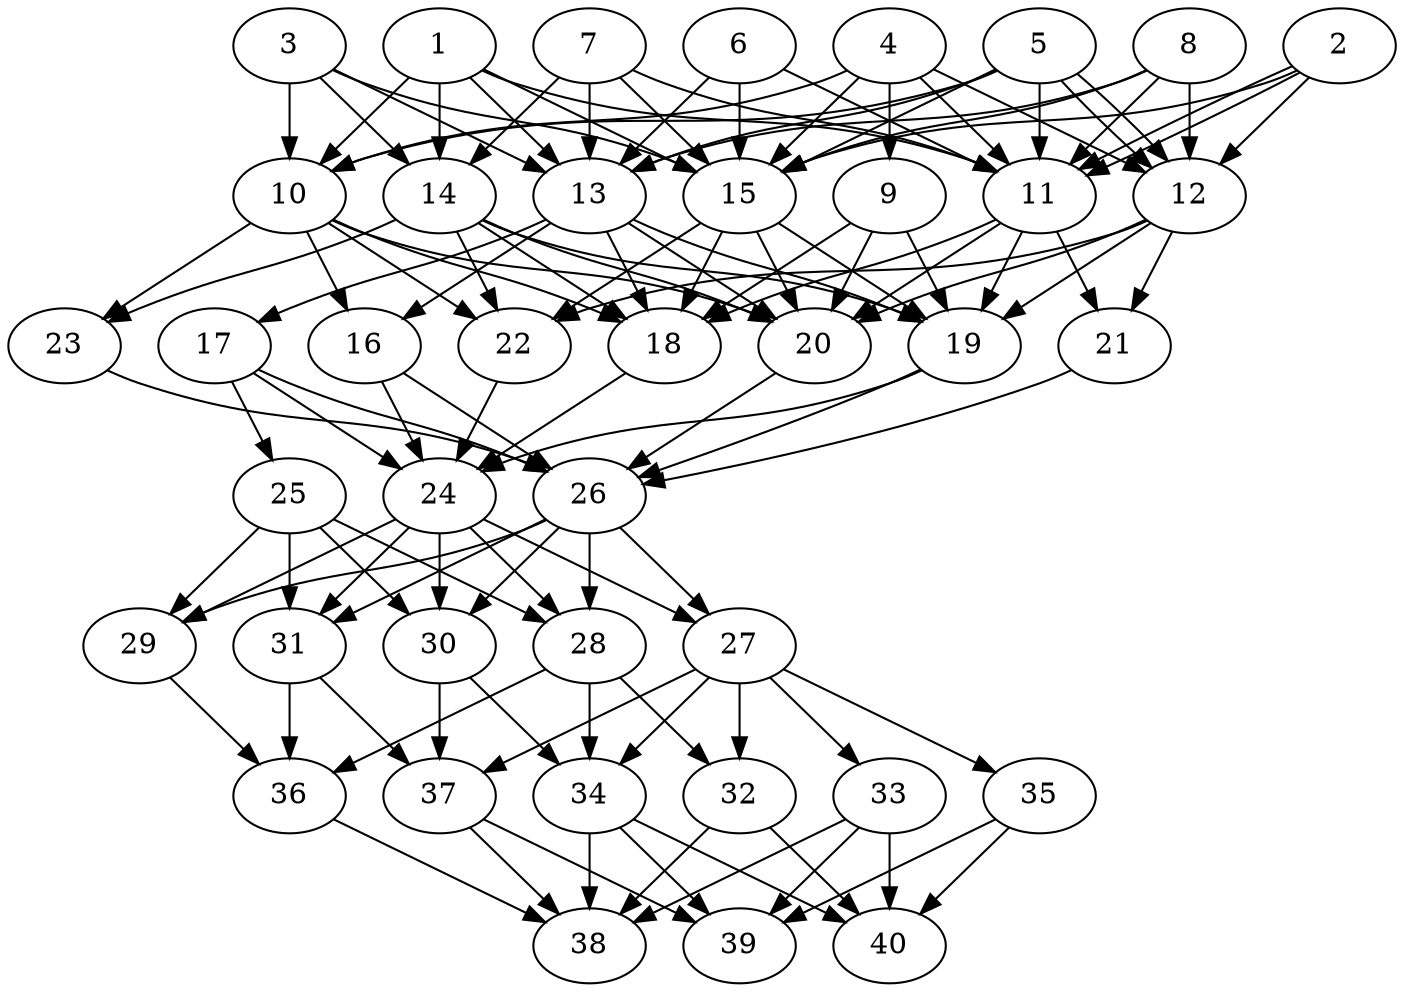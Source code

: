 // DAG automatically generated by daggen at Tue Aug  6 16:28:35 2019
// ./daggen --dot -n 40 --ccr 0.3 --fat 0.5 --regular 0.5 --density 0.9 --mindata 5242880 --maxdata 52428800 
digraph G {
  1 [size="159559680", alpha="0.11", expect_size="47867904"] 
  1 -> 10 [size ="47867904"]
  1 -> 11 [size ="47867904"]
  1 -> 13 [size ="47867904"]
  1 -> 14 [size ="47867904"]
  1 -> 15 [size ="47867904"]
  2 [size="21674667", alpha="0.07", expect_size="6502400"] 
  2 -> 11 [size ="6502400"]
  2 -> 11 [size ="6502400"]
  2 -> 12 [size ="6502400"]
  2 -> 15 [size ="6502400"]
  3 [size="58695680", alpha="0.05", expect_size="17608704"] 
  3 -> 10 [size ="17608704"]
  3 -> 13 [size ="17608704"]
  3 -> 14 [size ="17608704"]
  3 -> 15 [size ="17608704"]
  4 [size="142407680", alpha="0.01", expect_size="42722304"] 
  4 -> 9 [size ="42722304"]
  4 -> 10 [size ="42722304"]
  4 -> 11 [size ="42722304"]
  4 -> 12 [size ="42722304"]
  4 -> 15 [size ="42722304"]
  5 [size="136154453", alpha="0.09", expect_size="40846336"] 
  5 -> 10 [size ="40846336"]
  5 -> 11 [size ="40846336"]
  5 -> 12 [size ="40846336"]
  5 -> 12 [size ="40846336"]
  5 -> 13 [size ="40846336"]
  5 -> 15 [size ="40846336"]
  6 [size="94013440", alpha="0.12", expect_size="28204032"] 
  6 -> 11 [size ="28204032"]
  6 -> 13 [size ="28204032"]
  6 -> 15 [size ="28204032"]
  7 [size="146889387", alpha="0.00", expect_size="44066816"] 
  7 -> 11 [size ="44066816"]
  7 -> 13 [size ="44066816"]
  7 -> 14 [size ="44066816"]
  7 -> 15 [size ="44066816"]
  8 [size="19264853", alpha="0.18", expect_size="5779456"] 
  8 -> 11 [size ="5779456"]
  8 -> 12 [size ="5779456"]
  8 -> 13 [size ="5779456"]
  8 -> 15 [size ="5779456"]
  9 [size="169932800", alpha="0.17", expect_size="50979840"] 
  9 -> 18 [size ="50979840"]
  9 -> 19 [size ="50979840"]
  9 -> 20 [size ="50979840"]
  10 [size="20490240", alpha="0.10", expect_size="6147072"] 
  10 -> 16 [size ="6147072"]
  10 -> 18 [size ="6147072"]
  10 -> 20 [size ="6147072"]
  10 -> 22 [size ="6147072"]
  10 -> 23 [size ="6147072"]
  11 [size="117032960", alpha="0.14", expect_size="35109888"] 
  11 -> 18 [size ="35109888"]
  11 -> 19 [size ="35109888"]
  11 -> 20 [size ="35109888"]
  11 -> 21 [size ="35109888"]
  12 [size="43489280", alpha="0.04", expect_size="13046784"] 
  12 -> 19 [size ="13046784"]
  12 -> 20 [size ="13046784"]
  12 -> 21 [size ="13046784"]
  12 -> 22 [size ="13046784"]
  13 [size="97658880", alpha="0.05", expect_size="29297664"] 
  13 -> 16 [size ="29297664"]
  13 -> 17 [size ="29297664"]
  13 -> 18 [size ="29297664"]
  13 -> 19 [size ="29297664"]
  13 -> 20 [size ="29297664"]
  14 [size="139369813", alpha="0.01", expect_size="41810944"] 
  14 -> 18 [size ="41810944"]
  14 -> 19 [size ="41810944"]
  14 -> 20 [size ="41810944"]
  14 -> 22 [size ="41810944"]
  14 -> 23 [size ="41810944"]
  15 [size="150169600", alpha="0.04", expect_size="45050880"] 
  15 -> 18 [size ="45050880"]
  15 -> 19 [size ="45050880"]
  15 -> 20 [size ="45050880"]
  15 -> 22 [size ="45050880"]
  16 [size="64423253", alpha="0.04", expect_size="19326976"] 
  16 -> 24 [size ="19326976"]
  16 -> 26 [size ="19326976"]
  17 [size="156337493", alpha="0.16", expect_size="46901248"] 
  17 -> 24 [size ="46901248"]
  17 -> 25 [size ="46901248"]
  17 -> 26 [size ="46901248"]
  18 [size="160157013", alpha="0.07", expect_size="48047104"] 
  18 -> 24 [size ="48047104"]
  19 [size="145872213", alpha="0.13", expect_size="43761664"] 
  19 -> 24 [size ="43761664"]
  19 -> 26 [size ="43761664"]
  20 [size="124719787", alpha="0.06", expect_size="37415936"] 
  20 -> 26 [size ="37415936"]
  21 [size="44520107", alpha="0.18", expect_size="13356032"] 
  21 -> 26 [size ="13356032"]
  22 [size="152613547", alpha="0.10", expect_size="45784064"] 
  22 -> 24 [size ="45784064"]
  23 [size="24811520", alpha="0.07", expect_size="7443456"] 
  23 -> 26 [size ="7443456"]
  24 [size="62781440", alpha="0.00", expect_size="18834432"] 
  24 -> 27 [size ="18834432"]
  24 -> 28 [size ="18834432"]
  24 -> 29 [size ="18834432"]
  24 -> 30 [size ="18834432"]
  24 -> 31 [size ="18834432"]
  25 [size="69297493", alpha="0.08", expect_size="20789248"] 
  25 -> 28 [size ="20789248"]
  25 -> 29 [size ="20789248"]
  25 -> 30 [size ="20789248"]
  25 -> 31 [size ="20789248"]
  26 [size="101150720", alpha="0.06", expect_size="30345216"] 
  26 -> 27 [size ="30345216"]
  26 -> 28 [size ="30345216"]
  26 -> 29 [size ="30345216"]
  26 -> 30 [size ="30345216"]
  26 -> 31 [size ="30345216"]
  27 [size="132689920", alpha="0.01", expect_size="39806976"] 
  27 -> 32 [size ="39806976"]
  27 -> 33 [size ="39806976"]
  27 -> 34 [size ="39806976"]
  27 -> 35 [size ="39806976"]
  27 -> 37 [size ="39806976"]
  28 [size="101188267", alpha="0.15", expect_size="30356480"] 
  28 -> 32 [size ="30356480"]
  28 -> 34 [size ="30356480"]
  28 -> 36 [size ="30356480"]
  29 [size="160122880", alpha="0.09", expect_size="48036864"] 
  29 -> 36 [size ="48036864"]
  30 [size="104314880", alpha="0.04", expect_size="31294464"] 
  30 -> 34 [size ="31294464"]
  30 -> 37 [size ="31294464"]
  31 [size="153954987", alpha="0.11", expect_size="46186496"] 
  31 -> 36 [size ="46186496"]
  31 -> 37 [size ="46186496"]
  32 [size="136560640", alpha="0.01", expect_size="40968192"] 
  32 -> 38 [size ="40968192"]
  32 -> 40 [size ="40968192"]
  33 [size="56330240", alpha="0.02", expect_size="16899072"] 
  33 -> 38 [size ="16899072"]
  33 -> 39 [size ="16899072"]
  33 -> 40 [size ="16899072"]
  34 [size="111769600", alpha="0.18", expect_size="33530880"] 
  34 -> 38 [size ="33530880"]
  34 -> 39 [size ="33530880"]
  34 -> 40 [size ="33530880"]
  35 [size="113244160", alpha="0.11", expect_size="33973248"] 
  35 -> 39 [size ="33973248"]
  35 -> 40 [size ="33973248"]
  36 [size="22142293", alpha="0.10", expect_size="6642688"] 
  36 -> 38 [size ="6642688"]
  37 [size="72290987", alpha="0.06", expect_size="21687296"] 
  37 -> 38 [size ="21687296"]
  37 -> 39 [size ="21687296"]
  38 [size="78533973", alpha="0.01", expect_size="23560192"] 
  39 [size="42659840", alpha="0.12", expect_size="12797952"] 
  40 [size="117128533", alpha="0.17", expect_size="35138560"] 
}
